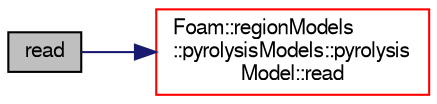 digraph "read"
{
  bgcolor="transparent";
  edge [fontname="FreeSans",fontsize="10",labelfontname="FreeSans",labelfontsize="10"];
  node [fontname="FreeSans",fontsize="10",shape=record];
  rankdir="LR";
  Node638 [label="read",height=0.2,width=0.4,color="black", fillcolor="grey75", style="filled", fontcolor="black"];
  Node638 -> Node639 [color="midnightblue",fontsize="10",style="solid",fontname="FreeSans"];
  Node639 [label="Foam::regionModels\l::pyrolysisModels::pyrolysis\lModel::read",height=0.2,width=0.4,color="red",URL="$a28970.html#af816873151ddb0126e98bb2f914d8ed5",tooltip="Read control parameters. "];
}
